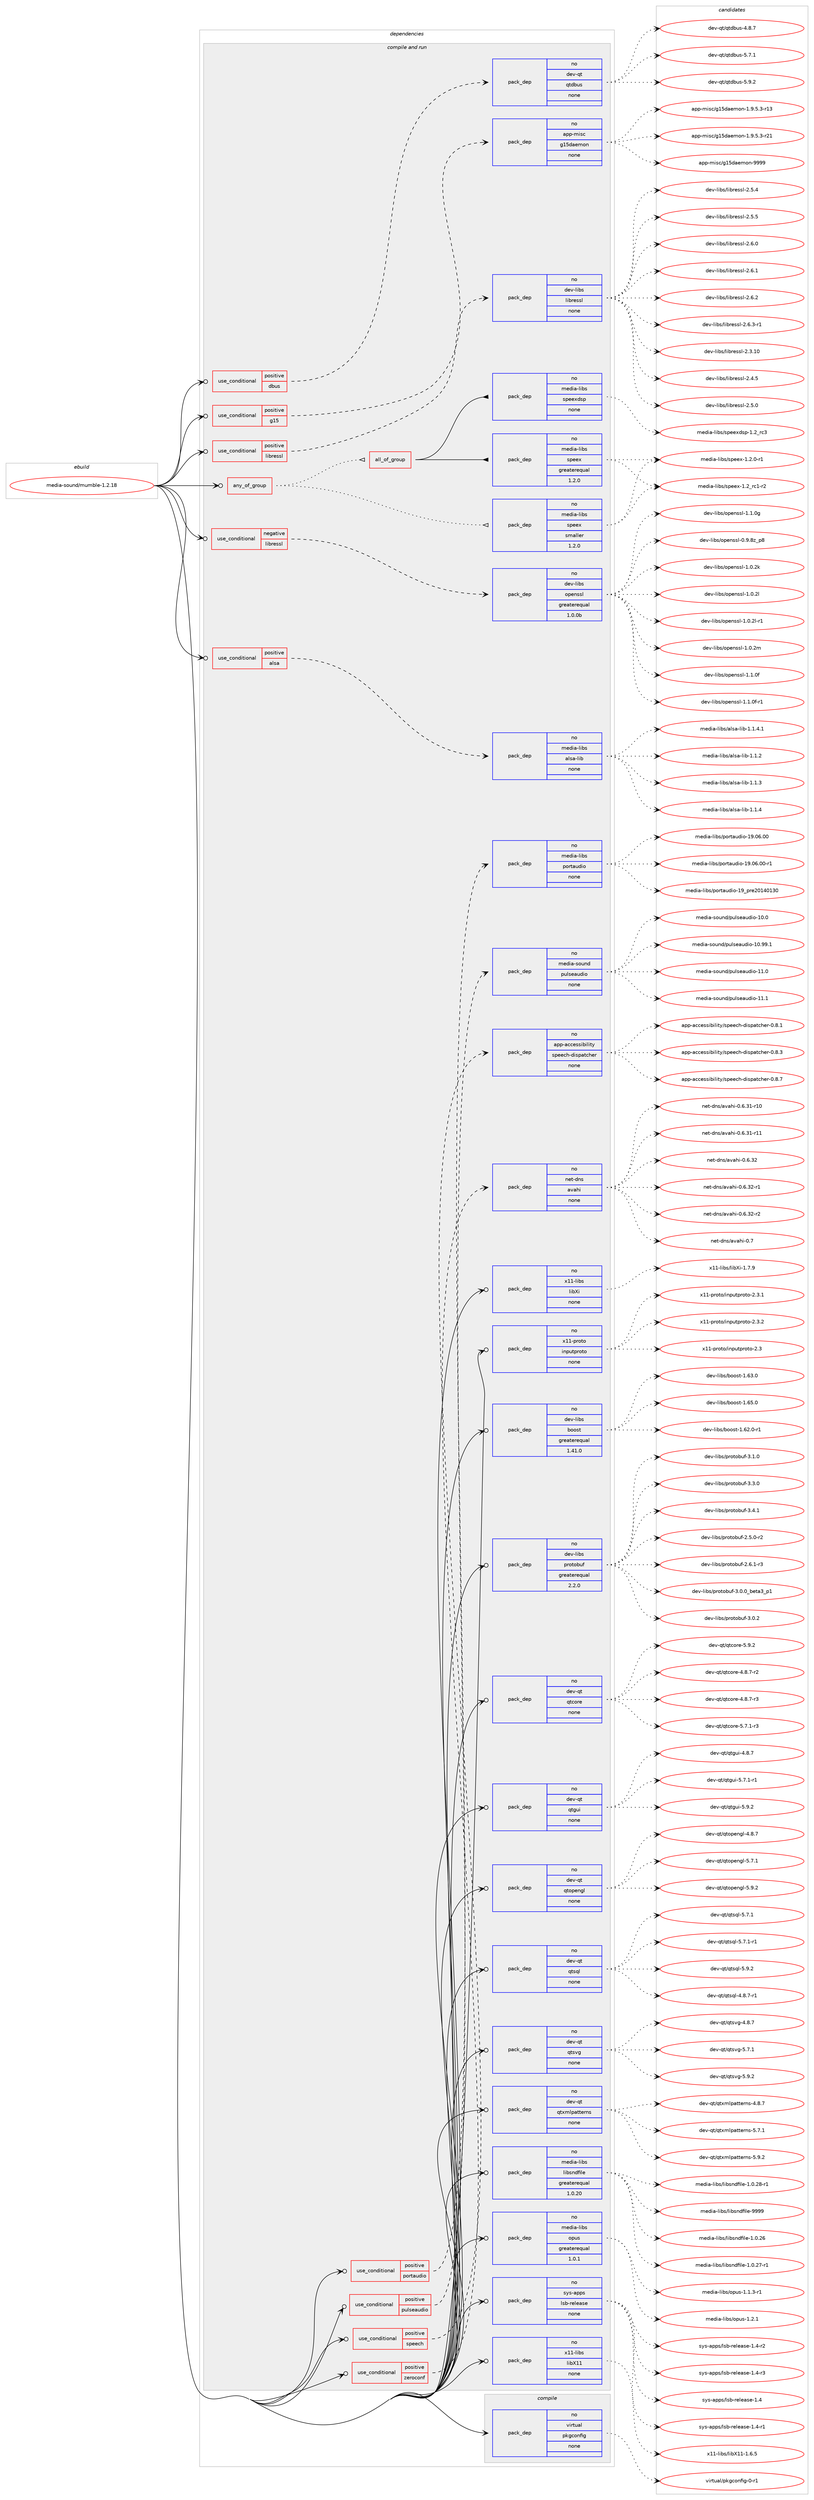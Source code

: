 digraph prolog {

# *************
# Graph options
# *************

newrank=true;
concentrate=true;
compound=true;
graph [rankdir=LR,fontname=Helvetica,fontsize=10,ranksep=1.5];#, ranksep=2.5, nodesep=0.2];
edge  [arrowhead=vee];
node  [fontname=Helvetica,fontsize=10];

# **********
# The ebuild
# **********

subgraph cluster_leftcol {
color=gray;
rank=same;
label=<<i>ebuild</i>>;
id [label="media-sound/mumble-1.2.18", color=red, width=4, href="../media-sound/mumble-1.2.18.svg"];
}

# ****************
# The dependencies
# ****************

subgraph cluster_midcol {
color=gray;
label=<<i>dependencies</i>>;
subgraph cluster_compile {
fillcolor="#eeeeee";
style=filled;
label=<<i>compile</i>>;
subgraph pack283646 {
dependency384133 [label=<<TABLE BORDER="0" CELLBORDER="1" CELLSPACING="0" CELLPADDING="4" WIDTH="220"><TR><TD ROWSPAN="6" CELLPADDING="30">pack_dep</TD></TR><TR><TD WIDTH="110">no</TD></TR><TR><TD>virtual</TD></TR><TR><TD>pkgconfig</TD></TR><TR><TD>none</TD></TR><TR><TD></TD></TR></TABLE>>, shape=none, color=blue];
}
id:e -> dependency384133:w [weight=20,style="solid",arrowhead="vee"];
}
subgraph cluster_compileandrun {
fillcolor="#eeeeee";
style=filled;
label=<<i>compile and run</i>>;
subgraph any6034 {
dependency384134 [label=<<TABLE BORDER="0" CELLBORDER="1" CELLSPACING="0" CELLPADDING="4"><TR><TD CELLPADDING="10">any_of_group</TD></TR></TABLE>>, shape=none, color=red];subgraph all164 {
dependency384135 [label=<<TABLE BORDER="0" CELLBORDER="1" CELLSPACING="0" CELLPADDING="4"><TR><TD CELLPADDING="10">all_of_group</TD></TR></TABLE>>, shape=none, color=red];subgraph pack283647 {
dependency384136 [label=<<TABLE BORDER="0" CELLBORDER="1" CELLSPACING="0" CELLPADDING="4" WIDTH="220"><TR><TD ROWSPAN="6" CELLPADDING="30">pack_dep</TD></TR><TR><TD WIDTH="110">no</TD></TR><TR><TD>media-libs</TD></TR><TR><TD>speex</TD></TR><TR><TD>greaterequal</TD></TR><TR><TD>1.2.0</TD></TR></TABLE>>, shape=none, color=blue];
}
dependency384135:e -> dependency384136:w [weight=20,style="solid",arrowhead="inv"];
subgraph pack283648 {
dependency384137 [label=<<TABLE BORDER="0" CELLBORDER="1" CELLSPACING="0" CELLPADDING="4" WIDTH="220"><TR><TD ROWSPAN="6" CELLPADDING="30">pack_dep</TD></TR><TR><TD WIDTH="110">no</TD></TR><TR><TD>media-libs</TD></TR><TR><TD>speexdsp</TD></TR><TR><TD>none</TD></TR><TR><TD></TD></TR></TABLE>>, shape=none, color=blue];
}
dependency384135:e -> dependency384137:w [weight=20,style="solid",arrowhead="inv"];
}
dependency384134:e -> dependency384135:w [weight=20,style="dotted",arrowhead="oinv"];
subgraph pack283649 {
dependency384138 [label=<<TABLE BORDER="0" CELLBORDER="1" CELLSPACING="0" CELLPADDING="4" WIDTH="220"><TR><TD ROWSPAN="6" CELLPADDING="30">pack_dep</TD></TR><TR><TD WIDTH="110">no</TD></TR><TR><TD>media-libs</TD></TR><TR><TD>speex</TD></TR><TR><TD>smaller</TD></TR><TR><TD>1.2.0</TD></TR></TABLE>>, shape=none, color=blue];
}
dependency384134:e -> dependency384138:w [weight=20,style="dotted",arrowhead="oinv"];
}
id:e -> dependency384134:w [weight=20,style="solid",arrowhead="odotvee"];
subgraph cond94292 {
dependency384139 [label=<<TABLE BORDER="0" CELLBORDER="1" CELLSPACING="0" CELLPADDING="4"><TR><TD ROWSPAN="3" CELLPADDING="10">use_conditional</TD></TR><TR><TD>negative</TD></TR><TR><TD>libressl</TD></TR></TABLE>>, shape=none, color=red];
subgraph pack283650 {
dependency384140 [label=<<TABLE BORDER="0" CELLBORDER="1" CELLSPACING="0" CELLPADDING="4" WIDTH="220"><TR><TD ROWSPAN="6" CELLPADDING="30">pack_dep</TD></TR><TR><TD WIDTH="110">no</TD></TR><TR><TD>dev-libs</TD></TR><TR><TD>openssl</TD></TR><TR><TD>greaterequal</TD></TR><TR><TD>1.0.0b</TD></TR></TABLE>>, shape=none, color=blue];
}
dependency384139:e -> dependency384140:w [weight=20,style="dashed",arrowhead="vee"];
}
id:e -> dependency384139:w [weight=20,style="solid",arrowhead="odotvee"];
subgraph cond94293 {
dependency384141 [label=<<TABLE BORDER="0" CELLBORDER="1" CELLSPACING="0" CELLPADDING="4"><TR><TD ROWSPAN="3" CELLPADDING="10">use_conditional</TD></TR><TR><TD>positive</TD></TR><TR><TD>alsa</TD></TR></TABLE>>, shape=none, color=red];
subgraph pack283651 {
dependency384142 [label=<<TABLE BORDER="0" CELLBORDER="1" CELLSPACING="0" CELLPADDING="4" WIDTH="220"><TR><TD ROWSPAN="6" CELLPADDING="30">pack_dep</TD></TR><TR><TD WIDTH="110">no</TD></TR><TR><TD>media-libs</TD></TR><TR><TD>alsa-lib</TD></TR><TR><TD>none</TD></TR><TR><TD></TD></TR></TABLE>>, shape=none, color=blue];
}
dependency384141:e -> dependency384142:w [weight=20,style="dashed",arrowhead="vee"];
}
id:e -> dependency384141:w [weight=20,style="solid",arrowhead="odotvee"];
subgraph cond94294 {
dependency384143 [label=<<TABLE BORDER="0" CELLBORDER="1" CELLSPACING="0" CELLPADDING="4"><TR><TD ROWSPAN="3" CELLPADDING="10">use_conditional</TD></TR><TR><TD>positive</TD></TR><TR><TD>dbus</TD></TR></TABLE>>, shape=none, color=red];
subgraph pack283652 {
dependency384144 [label=<<TABLE BORDER="0" CELLBORDER="1" CELLSPACING="0" CELLPADDING="4" WIDTH="220"><TR><TD ROWSPAN="6" CELLPADDING="30">pack_dep</TD></TR><TR><TD WIDTH="110">no</TD></TR><TR><TD>dev-qt</TD></TR><TR><TD>qtdbus</TD></TR><TR><TD>none</TD></TR><TR><TD></TD></TR></TABLE>>, shape=none, color=blue];
}
dependency384143:e -> dependency384144:w [weight=20,style="dashed",arrowhead="vee"];
}
id:e -> dependency384143:w [weight=20,style="solid",arrowhead="odotvee"];
subgraph cond94295 {
dependency384145 [label=<<TABLE BORDER="0" CELLBORDER="1" CELLSPACING="0" CELLPADDING="4"><TR><TD ROWSPAN="3" CELLPADDING="10">use_conditional</TD></TR><TR><TD>positive</TD></TR><TR><TD>g15</TD></TR></TABLE>>, shape=none, color=red];
subgraph pack283653 {
dependency384146 [label=<<TABLE BORDER="0" CELLBORDER="1" CELLSPACING="0" CELLPADDING="4" WIDTH="220"><TR><TD ROWSPAN="6" CELLPADDING="30">pack_dep</TD></TR><TR><TD WIDTH="110">no</TD></TR><TR><TD>app-misc</TD></TR><TR><TD>g15daemon</TD></TR><TR><TD>none</TD></TR><TR><TD></TD></TR></TABLE>>, shape=none, color=blue];
}
dependency384145:e -> dependency384146:w [weight=20,style="dashed",arrowhead="vee"];
}
id:e -> dependency384145:w [weight=20,style="solid",arrowhead="odotvee"];
subgraph cond94296 {
dependency384147 [label=<<TABLE BORDER="0" CELLBORDER="1" CELLSPACING="0" CELLPADDING="4"><TR><TD ROWSPAN="3" CELLPADDING="10">use_conditional</TD></TR><TR><TD>positive</TD></TR><TR><TD>libressl</TD></TR></TABLE>>, shape=none, color=red];
subgraph pack283654 {
dependency384148 [label=<<TABLE BORDER="0" CELLBORDER="1" CELLSPACING="0" CELLPADDING="4" WIDTH="220"><TR><TD ROWSPAN="6" CELLPADDING="30">pack_dep</TD></TR><TR><TD WIDTH="110">no</TD></TR><TR><TD>dev-libs</TD></TR><TR><TD>libressl</TD></TR><TR><TD>none</TD></TR><TR><TD></TD></TR></TABLE>>, shape=none, color=blue];
}
dependency384147:e -> dependency384148:w [weight=20,style="dashed",arrowhead="vee"];
}
id:e -> dependency384147:w [weight=20,style="solid",arrowhead="odotvee"];
subgraph cond94297 {
dependency384149 [label=<<TABLE BORDER="0" CELLBORDER="1" CELLSPACING="0" CELLPADDING="4"><TR><TD ROWSPAN="3" CELLPADDING="10">use_conditional</TD></TR><TR><TD>positive</TD></TR><TR><TD>portaudio</TD></TR></TABLE>>, shape=none, color=red];
subgraph pack283655 {
dependency384150 [label=<<TABLE BORDER="0" CELLBORDER="1" CELLSPACING="0" CELLPADDING="4" WIDTH="220"><TR><TD ROWSPAN="6" CELLPADDING="30">pack_dep</TD></TR><TR><TD WIDTH="110">no</TD></TR><TR><TD>media-libs</TD></TR><TR><TD>portaudio</TD></TR><TR><TD>none</TD></TR><TR><TD></TD></TR></TABLE>>, shape=none, color=blue];
}
dependency384149:e -> dependency384150:w [weight=20,style="dashed",arrowhead="vee"];
}
id:e -> dependency384149:w [weight=20,style="solid",arrowhead="odotvee"];
subgraph cond94298 {
dependency384151 [label=<<TABLE BORDER="0" CELLBORDER="1" CELLSPACING="0" CELLPADDING="4"><TR><TD ROWSPAN="3" CELLPADDING="10">use_conditional</TD></TR><TR><TD>positive</TD></TR><TR><TD>pulseaudio</TD></TR></TABLE>>, shape=none, color=red];
subgraph pack283656 {
dependency384152 [label=<<TABLE BORDER="0" CELLBORDER="1" CELLSPACING="0" CELLPADDING="4" WIDTH="220"><TR><TD ROWSPAN="6" CELLPADDING="30">pack_dep</TD></TR><TR><TD WIDTH="110">no</TD></TR><TR><TD>media-sound</TD></TR><TR><TD>pulseaudio</TD></TR><TR><TD>none</TD></TR><TR><TD></TD></TR></TABLE>>, shape=none, color=blue];
}
dependency384151:e -> dependency384152:w [weight=20,style="dashed",arrowhead="vee"];
}
id:e -> dependency384151:w [weight=20,style="solid",arrowhead="odotvee"];
subgraph cond94299 {
dependency384153 [label=<<TABLE BORDER="0" CELLBORDER="1" CELLSPACING="0" CELLPADDING="4"><TR><TD ROWSPAN="3" CELLPADDING="10">use_conditional</TD></TR><TR><TD>positive</TD></TR><TR><TD>speech</TD></TR></TABLE>>, shape=none, color=red];
subgraph pack283657 {
dependency384154 [label=<<TABLE BORDER="0" CELLBORDER="1" CELLSPACING="0" CELLPADDING="4" WIDTH="220"><TR><TD ROWSPAN="6" CELLPADDING="30">pack_dep</TD></TR><TR><TD WIDTH="110">no</TD></TR><TR><TD>app-accessibility</TD></TR><TR><TD>speech-dispatcher</TD></TR><TR><TD>none</TD></TR><TR><TD></TD></TR></TABLE>>, shape=none, color=blue];
}
dependency384153:e -> dependency384154:w [weight=20,style="dashed",arrowhead="vee"];
}
id:e -> dependency384153:w [weight=20,style="solid",arrowhead="odotvee"];
subgraph cond94300 {
dependency384155 [label=<<TABLE BORDER="0" CELLBORDER="1" CELLSPACING="0" CELLPADDING="4"><TR><TD ROWSPAN="3" CELLPADDING="10">use_conditional</TD></TR><TR><TD>positive</TD></TR><TR><TD>zeroconf</TD></TR></TABLE>>, shape=none, color=red];
subgraph pack283658 {
dependency384156 [label=<<TABLE BORDER="0" CELLBORDER="1" CELLSPACING="0" CELLPADDING="4" WIDTH="220"><TR><TD ROWSPAN="6" CELLPADDING="30">pack_dep</TD></TR><TR><TD WIDTH="110">no</TD></TR><TR><TD>net-dns</TD></TR><TR><TD>avahi</TD></TR><TR><TD>none</TD></TR><TR><TD></TD></TR></TABLE>>, shape=none, color=blue];
}
dependency384155:e -> dependency384156:w [weight=20,style="dashed",arrowhead="vee"];
}
id:e -> dependency384155:w [weight=20,style="solid",arrowhead="odotvee"];
subgraph pack283659 {
dependency384157 [label=<<TABLE BORDER="0" CELLBORDER="1" CELLSPACING="0" CELLPADDING="4" WIDTH="220"><TR><TD ROWSPAN="6" CELLPADDING="30">pack_dep</TD></TR><TR><TD WIDTH="110">no</TD></TR><TR><TD>dev-libs</TD></TR><TR><TD>boost</TD></TR><TR><TD>greaterequal</TD></TR><TR><TD>1.41.0</TD></TR></TABLE>>, shape=none, color=blue];
}
id:e -> dependency384157:w [weight=20,style="solid",arrowhead="odotvee"];
subgraph pack283660 {
dependency384158 [label=<<TABLE BORDER="0" CELLBORDER="1" CELLSPACING="0" CELLPADDING="4" WIDTH="220"><TR><TD ROWSPAN="6" CELLPADDING="30">pack_dep</TD></TR><TR><TD WIDTH="110">no</TD></TR><TR><TD>dev-libs</TD></TR><TR><TD>protobuf</TD></TR><TR><TD>greaterequal</TD></TR><TR><TD>2.2.0</TD></TR></TABLE>>, shape=none, color=blue];
}
id:e -> dependency384158:w [weight=20,style="solid",arrowhead="odotvee"];
subgraph pack283661 {
dependency384159 [label=<<TABLE BORDER="0" CELLBORDER="1" CELLSPACING="0" CELLPADDING="4" WIDTH="220"><TR><TD ROWSPAN="6" CELLPADDING="30">pack_dep</TD></TR><TR><TD WIDTH="110">no</TD></TR><TR><TD>dev-qt</TD></TR><TR><TD>qtcore</TD></TR><TR><TD>none</TD></TR><TR><TD></TD></TR></TABLE>>, shape=none, color=blue];
}
id:e -> dependency384159:w [weight=20,style="solid",arrowhead="odotvee"];
subgraph pack283662 {
dependency384160 [label=<<TABLE BORDER="0" CELLBORDER="1" CELLSPACING="0" CELLPADDING="4" WIDTH="220"><TR><TD ROWSPAN="6" CELLPADDING="30">pack_dep</TD></TR><TR><TD WIDTH="110">no</TD></TR><TR><TD>dev-qt</TD></TR><TR><TD>qtgui</TD></TR><TR><TD>none</TD></TR><TR><TD></TD></TR></TABLE>>, shape=none, color=blue];
}
id:e -> dependency384160:w [weight=20,style="solid",arrowhead="odotvee"];
subgraph pack283663 {
dependency384161 [label=<<TABLE BORDER="0" CELLBORDER="1" CELLSPACING="0" CELLPADDING="4" WIDTH="220"><TR><TD ROWSPAN="6" CELLPADDING="30">pack_dep</TD></TR><TR><TD WIDTH="110">no</TD></TR><TR><TD>dev-qt</TD></TR><TR><TD>qtopengl</TD></TR><TR><TD>none</TD></TR><TR><TD></TD></TR></TABLE>>, shape=none, color=blue];
}
id:e -> dependency384161:w [weight=20,style="solid",arrowhead="odotvee"];
subgraph pack283664 {
dependency384162 [label=<<TABLE BORDER="0" CELLBORDER="1" CELLSPACING="0" CELLPADDING="4" WIDTH="220"><TR><TD ROWSPAN="6" CELLPADDING="30">pack_dep</TD></TR><TR><TD WIDTH="110">no</TD></TR><TR><TD>dev-qt</TD></TR><TR><TD>qtsql</TD></TR><TR><TD>none</TD></TR><TR><TD></TD></TR></TABLE>>, shape=none, color=blue];
}
id:e -> dependency384162:w [weight=20,style="solid",arrowhead="odotvee"];
subgraph pack283665 {
dependency384163 [label=<<TABLE BORDER="0" CELLBORDER="1" CELLSPACING="0" CELLPADDING="4" WIDTH="220"><TR><TD ROWSPAN="6" CELLPADDING="30">pack_dep</TD></TR><TR><TD WIDTH="110">no</TD></TR><TR><TD>dev-qt</TD></TR><TR><TD>qtsvg</TD></TR><TR><TD>none</TD></TR><TR><TD></TD></TR></TABLE>>, shape=none, color=blue];
}
id:e -> dependency384163:w [weight=20,style="solid",arrowhead="odotvee"];
subgraph pack283666 {
dependency384164 [label=<<TABLE BORDER="0" CELLBORDER="1" CELLSPACING="0" CELLPADDING="4" WIDTH="220"><TR><TD ROWSPAN="6" CELLPADDING="30">pack_dep</TD></TR><TR><TD WIDTH="110">no</TD></TR><TR><TD>dev-qt</TD></TR><TR><TD>qtxmlpatterns</TD></TR><TR><TD>none</TD></TR><TR><TD></TD></TR></TABLE>>, shape=none, color=blue];
}
id:e -> dependency384164:w [weight=20,style="solid",arrowhead="odotvee"];
subgraph pack283667 {
dependency384165 [label=<<TABLE BORDER="0" CELLBORDER="1" CELLSPACING="0" CELLPADDING="4" WIDTH="220"><TR><TD ROWSPAN="6" CELLPADDING="30">pack_dep</TD></TR><TR><TD WIDTH="110">no</TD></TR><TR><TD>media-libs</TD></TR><TR><TD>libsndfile</TD></TR><TR><TD>greaterequal</TD></TR><TR><TD>1.0.20</TD></TR></TABLE>>, shape=none, color=blue];
}
id:e -> dependency384165:w [weight=20,style="solid",arrowhead="odotvee"];
subgraph pack283668 {
dependency384166 [label=<<TABLE BORDER="0" CELLBORDER="1" CELLSPACING="0" CELLPADDING="4" WIDTH="220"><TR><TD ROWSPAN="6" CELLPADDING="30">pack_dep</TD></TR><TR><TD WIDTH="110">no</TD></TR><TR><TD>media-libs</TD></TR><TR><TD>opus</TD></TR><TR><TD>greaterequal</TD></TR><TR><TD>1.0.1</TD></TR></TABLE>>, shape=none, color=blue];
}
id:e -> dependency384166:w [weight=20,style="solid",arrowhead="odotvee"];
subgraph pack283669 {
dependency384167 [label=<<TABLE BORDER="0" CELLBORDER="1" CELLSPACING="0" CELLPADDING="4" WIDTH="220"><TR><TD ROWSPAN="6" CELLPADDING="30">pack_dep</TD></TR><TR><TD WIDTH="110">no</TD></TR><TR><TD>sys-apps</TD></TR><TR><TD>lsb-release</TD></TR><TR><TD>none</TD></TR><TR><TD></TD></TR></TABLE>>, shape=none, color=blue];
}
id:e -> dependency384167:w [weight=20,style="solid",arrowhead="odotvee"];
subgraph pack283670 {
dependency384168 [label=<<TABLE BORDER="0" CELLBORDER="1" CELLSPACING="0" CELLPADDING="4" WIDTH="220"><TR><TD ROWSPAN="6" CELLPADDING="30">pack_dep</TD></TR><TR><TD WIDTH="110">no</TD></TR><TR><TD>x11-libs</TD></TR><TR><TD>libX11</TD></TR><TR><TD>none</TD></TR><TR><TD></TD></TR></TABLE>>, shape=none, color=blue];
}
id:e -> dependency384168:w [weight=20,style="solid",arrowhead="odotvee"];
subgraph pack283671 {
dependency384169 [label=<<TABLE BORDER="0" CELLBORDER="1" CELLSPACING="0" CELLPADDING="4" WIDTH="220"><TR><TD ROWSPAN="6" CELLPADDING="30">pack_dep</TD></TR><TR><TD WIDTH="110">no</TD></TR><TR><TD>x11-libs</TD></TR><TR><TD>libXi</TD></TR><TR><TD>none</TD></TR><TR><TD></TD></TR></TABLE>>, shape=none, color=blue];
}
id:e -> dependency384169:w [weight=20,style="solid",arrowhead="odotvee"];
subgraph pack283672 {
dependency384170 [label=<<TABLE BORDER="0" CELLBORDER="1" CELLSPACING="0" CELLPADDING="4" WIDTH="220"><TR><TD ROWSPAN="6" CELLPADDING="30">pack_dep</TD></TR><TR><TD WIDTH="110">no</TD></TR><TR><TD>x11-proto</TD></TR><TR><TD>inputproto</TD></TR><TR><TD>none</TD></TR><TR><TD></TD></TR></TABLE>>, shape=none, color=blue];
}
id:e -> dependency384170:w [weight=20,style="solid",arrowhead="odotvee"];
}
subgraph cluster_run {
fillcolor="#eeeeee";
style=filled;
label=<<i>run</i>>;
}
}

# **************
# The candidates
# **************

subgraph cluster_choices {
rank=same;
color=gray;
label=<<i>candidates</i>>;

subgraph choice283646 {
color=black;
nodesep=1;
choice11810511411611797108471121071039911111010210510345484511449 [label="virtual/pkgconfig-0-r1", color=red, width=4,href="../virtual/pkgconfig-0-r1.svg"];
dependency384133:e -> choice11810511411611797108471121071039911111010210510345484511449:w [style=dotted,weight="100"];
}
subgraph choice283647 {
color=black;
nodesep=1;
choice109101100105974510810598115471151121011011204549465046484511449 [label="media-libs/speex-1.2.0-r1", color=red, width=4,href="../media-libs/speex-1.2.0-r1.svg"];
choice10910110010597451081059811547115112101101120454946509511499494511450 [label="media-libs/speex-1.2_rc1-r2", color=red, width=4,href="../media-libs/speex-1.2_rc1-r2.svg"];
dependency384136:e -> choice109101100105974510810598115471151121011011204549465046484511449:w [style=dotted,weight="100"];
dependency384136:e -> choice10910110010597451081059811547115112101101120454946509511499494511450:w [style=dotted,weight="100"];
}
subgraph choice283648 {
color=black;
nodesep=1;
choice1091011001059745108105981154711511210110112010011511245494650951149951 [label="media-libs/speexdsp-1.2_rc3", color=red, width=4,href="../media-libs/speexdsp-1.2_rc3.svg"];
dependency384137:e -> choice1091011001059745108105981154711511210110112010011511245494650951149951:w [style=dotted,weight="100"];
}
subgraph choice283649 {
color=black;
nodesep=1;
choice109101100105974510810598115471151121011011204549465046484511449 [label="media-libs/speex-1.2.0-r1", color=red, width=4,href="../media-libs/speex-1.2.0-r1.svg"];
choice10910110010597451081059811547115112101101120454946509511499494511450 [label="media-libs/speex-1.2_rc1-r2", color=red, width=4,href="../media-libs/speex-1.2_rc1-r2.svg"];
dependency384138:e -> choice109101100105974510810598115471151121011011204549465046484511449:w [style=dotted,weight="100"];
dependency384138:e -> choice10910110010597451081059811547115112101101120454946509511499494511450:w [style=dotted,weight="100"];
}
subgraph choice283650 {
color=black;
nodesep=1;
choice1001011184510810598115471111121011101151151084548465746561229511256 [label="dev-libs/openssl-0.9.8z_p8", color=red, width=4,href="../dev-libs/openssl-0.9.8z_p8.svg"];
choice100101118451081059811547111112101110115115108454946484650107 [label="dev-libs/openssl-1.0.2k", color=red, width=4,href="../dev-libs/openssl-1.0.2k.svg"];
choice100101118451081059811547111112101110115115108454946484650108 [label="dev-libs/openssl-1.0.2l", color=red, width=4,href="../dev-libs/openssl-1.0.2l.svg"];
choice1001011184510810598115471111121011101151151084549464846501084511449 [label="dev-libs/openssl-1.0.2l-r1", color=red, width=4,href="../dev-libs/openssl-1.0.2l-r1.svg"];
choice100101118451081059811547111112101110115115108454946484650109 [label="dev-libs/openssl-1.0.2m", color=red, width=4,href="../dev-libs/openssl-1.0.2m.svg"];
choice100101118451081059811547111112101110115115108454946494648102 [label="dev-libs/openssl-1.1.0f", color=red, width=4,href="../dev-libs/openssl-1.1.0f.svg"];
choice1001011184510810598115471111121011101151151084549464946481024511449 [label="dev-libs/openssl-1.1.0f-r1", color=red, width=4,href="../dev-libs/openssl-1.1.0f-r1.svg"];
choice100101118451081059811547111112101110115115108454946494648103 [label="dev-libs/openssl-1.1.0g", color=red, width=4,href="../dev-libs/openssl-1.1.0g.svg"];
dependency384140:e -> choice1001011184510810598115471111121011101151151084548465746561229511256:w [style=dotted,weight="100"];
dependency384140:e -> choice100101118451081059811547111112101110115115108454946484650107:w [style=dotted,weight="100"];
dependency384140:e -> choice100101118451081059811547111112101110115115108454946484650108:w [style=dotted,weight="100"];
dependency384140:e -> choice1001011184510810598115471111121011101151151084549464846501084511449:w [style=dotted,weight="100"];
dependency384140:e -> choice100101118451081059811547111112101110115115108454946484650109:w [style=dotted,weight="100"];
dependency384140:e -> choice100101118451081059811547111112101110115115108454946494648102:w [style=dotted,weight="100"];
dependency384140:e -> choice1001011184510810598115471111121011101151151084549464946481024511449:w [style=dotted,weight="100"];
dependency384140:e -> choice100101118451081059811547111112101110115115108454946494648103:w [style=dotted,weight="100"];
}
subgraph choice283651 {
color=black;
nodesep=1;
choice1091011001059745108105981154797108115974510810598454946494650 [label="media-libs/alsa-lib-1.1.2", color=red, width=4,href="../media-libs/alsa-lib-1.1.2.svg"];
choice1091011001059745108105981154797108115974510810598454946494651 [label="media-libs/alsa-lib-1.1.3", color=red, width=4,href="../media-libs/alsa-lib-1.1.3.svg"];
choice1091011001059745108105981154797108115974510810598454946494652 [label="media-libs/alsa-lib-1.1.4", color=red, width=4,href="../media-libs/alsa-lib-1.1.4.svg"];
choice10910110010597451081059811547971081159745108105984549464946524649 [label="media-libs/alsa-lib-1.1.4.1", color=red, width=4,href="../media-libs/alsa-lib-1.1.4.1.svg"];
dependency384142:e -> choice1091011001059745108105981154797108115974510810598454946494650:w [style=dotted,weight="100"];
dependency384142:e -> choice1091011001059745108105981154797108115974510810598454946494651:w [style=dotted,weight="100"];
dependency384142:e -> choice1091011001059745108105981154797108115974510810598454946494652:w [style=dotted,weight="100"];
dependency384142:e -> choice10910110010597451081059811547971081159745108105984549464946524649:w [style=dotted,weight="100"];
}
subgraph choice283652 {
color=black;
nodesep=1;
choice100101118451131164711311610098117115455246564655 [label="dev-qt/qtdbus-4.8.7", color=red, width=4,href="../dev-qt/qtdbus-4.8.7.svg"];
choice100101118451131164711311610098117115455346554649 [label="dev-qt/qtdbus-5.7.1", color=red, width=4,href="../dev-qt/qtdbus-5.7.1.svg"];
choice100101118451131164711311610098117115455346574650 [label="dev-qt/qtdbus-5.9.2", color=red, width=4,href="../dev-qt/qtdbus-5.9.2.svg"];
dependency384144:e -> choice100101118451131164711311610098117115455246564655:w [style=dotted,weight="100"];
dependency384144:e -> choice100101118451131164711311610098117115455346554649:w [style=dotted,weight="100"];
dependency384144:e -> choice100101118451131164711311610098117115455346574650:w [style=dotted,weight="100"];
}
subgraph choice283653 {
color=black;
nodesep=1;
choice971121124510910511599471034953100971011091111104549465746534651451144951 [label="app-misc/g15daemon-1.9.5.3-r13", color=red, width=4,href="../app-misc/g15daemon-1.9.5.3-r13.svg"];
choice971121124510910511599471034953100971011091111104549465746534651451145049 [label="app-misc/g15daemon-1.9.5.3-r21", color=red, width=4,href="../app-misc/g15daemon-1.9.5.3-r21.svg"];
choice971121124510910511599471034953100971011091111104557575757 [label="app-misc/g15daemon-9999", color=red, width=4,href="../app-misc/g15daemon-9999.svg"];
dependency384146:e -> choice971121124510910511599471034953100971011091111104549465746534651451144951:w [style=dotted,weight="100"];
dependency384146:e -> choice971121124510910511599471034953100971011091111104549465746534651451145049:w [style=dotted,weight="100"];
dependency384146:e -> choice971121124510910511599471034953100971011091111104557575757:w [style=dotted,weight="100"];
}
subgraph choice283654 {
color=black;
nodesep=1;
choice1001011184510810598115471081059811410111511510845504651464948 [label="dev-libs/libressl-2.3.10", color=red, width=4,href="../dev-libs/libressl-2.3.10.svg"];
choice10010111845108105981154710810598114101115115108455046524653 [label="dev-libs/libressl-2.4.5", color=red, width=4,href="../dev-libs/libressl-2.4.5.svg"];
choice10010111845108105981154710810598114101115115108455046534648 [label="dev-libs/libressl-2.5.0", color=red, width=4,href="../dev-libs/libressl-2.5.0.svg"];
choice10010111845108105981154710810598114101115115108455046534652 [label="dev-libs/libressl-2.5.4", color=red, width=4,href="../dev-libs/libressl-2.5.4.svg"];
choice10010111845108105981154710810598114101115115108455046534653 [label="dev-libs/libressl-2.5.5", color=red, width=4,href="../dev-libs/libressl-2.5.5.svg"];
choice10010111845108105981154710810598114101115115108455046544648 [label="dev-libs/libressl-2.6.0", color=red, width=4,href="../dev-libs/libressl-2.6.0.svg"];
choice10010111845108105981154710810598114101115115108455046544649 [label="dev-libs/libressl-2.6.1", color=red, width=4,href="../dev-libs/libressl-2.6.1.svg"];
choice10010111845108105981154710810598114101115115108455046544650 [label="dev-libs/libressl-2.6.2", color=red, width=4,href="../dev-libs/libressl-2.6.2.svg"];
choice100101118451081059811547108105981141011151151084550465446514511449 [label="dev-libs/libressl-2.6.3-r1", color=red, width=4,href="../dev-libs/libressl-2.6.3-r1.svg"];
dependency384148:e -> choice1001011184510810598115471081059811410111511510845504651464948:w [style=dotted,weight="100"];
dependency384148:e -> choice10010111845108105981154710810598114101115115108455046524653:w [style=dotted,weight="100"];
dependency384148:e -> choice10010111845108105981154710810598114101115115108455046534648:w [style=dotted,weight="100"];
dependency384148:e -> choice10010111845108105981154710810598114101115115108455046534652:w [style=dotted,weight="100"];
dependency384148:e -> choice10010111845108105981154710810598114101115115108455046534653:w [style=dotted,weight="100"];
dependency384148:e -> choice10010111845108105981154710810598114101115115108455046544648:w [style=dotted,weight="100"];
dependency384148:e -> choice10010111845108105981154710810598114101115115108455046544649:w [style=dotted,weight="100"];
dependency384148:e -> choice10010111845108105981154710810598114101115115108455046544650:w [style=dotted,weight="100"];
dependency384148:e -> choice100101118451081059811547108105981141011151151084550465446514511449:w [style=dotted,weight="100"];
}
subgraph choice283655 {
color=black;
nodesep=1;
choice1091011001059745108105981154711211111411697117100105111454957464854464848 [label="media-libs/portaudio-19.06.00", color=red, width=4,href="../media-libs/portaudio-19.06.00.svg"];
choice10910110010597451081059811547112111114116971171001051114549574648544648484511449 [label="media-libs/portaudio-19.06.00-r1", color=red, width=4,href="../media-libs/portaudio-19.06.00-r1.svg"];
choice1091011001059745108105981154711211111411697117100105111454957951121141015048495248495148 [label="media-libs/portaudio-19_pre20140130", color=red, width=4,href="../media-libs/portaudio-19_pre20140130.svg"];
dependency384150:e -> choice1091011001059745108105981154711211111411697117100105111454957464854464848:w [style=dotted,weight="100"];
dependency384150:e -> choice10910110010597451081059811547112111114116971171001051114549574648544648484511449:w [style=dotted,weight="100"];
dependency384150:e -> choice1091011001059745108105981154711211111411697117100105111454957951121141015048495248495148:w [style=dotted,weight="100"];
}
subgraph choice283656 {
color=black;
nodesep=1;
choice109101100105974511511111711010047112117108115101971171001051114549484648 [label="media-sound/pulseaudio-10.0", color=red, width=4,href="../media-sound/pulseaudio-10.0.svg"];
choice109101100105974511511111711010047112117108115101971171001051114549484657574649 [label="media-sound/pulseaudio-10.99.1", color=red, width=4,href="../media-sound/pulseaudio-10.99.1.svg"];
choice109101100105974511511111711010047112117108115101971171001051114549494648 [label="media-sound/pulseaudio-11.0", color=red, width=4,href="../media-sound/pulseaudio-11.0.svg"];
choice109101100105974511511111711010047112117108115101971171001051114549494649 [label="media-sound/pulseaudio-11.1", color=red, width=4,href="../media-sound/pulseaudio-11.1.svg"];
dependency384152:e -> choice109101100105974511511111711010047112117108115101971171001051114549484648:w [style=dotted,weight="100"];
dependency384152:e -> choice109101100105974511511111711010047112117108115101971171001051114549484657574649:w [style=dotted,weight="100"];
dependency384152:e -> choice109101100105974511511111711010047112117108115101971171001051114549494648:w [style=dotted,weight="100"];
dependency384152:e -> choice109101100105974511511111711010047112117108115101971171001051114549494649:w [style=dotted,weight="100"];
}
subgraph choice283657 {
color=black;
nodesep=1;
choice9711211245979999101115115105981051081051161214711511210110199104451001051151129711699104101114454846564649 [label="app-accessibility/speech-dispatcher-0.8.1", color=red, width=4,href="../app-accessibility/speech-dispatcher-0.8.1.svg"];
choice9711211245979999101115115105981051081051161214711511210110199104451001051151129711699104101114454846564651 [label="app-accessibility/speech-dispatcher-0.8.3", color=red, width=4,href="../app-accessibility/speech-dispatcher-0.8.3.svg"];
choice9711211245979999101115115105981051081051161214711511210110199104451001051151129711699104101114454846564655 [label="app-accessibility/speech-dispatcher-0.8.7", color=red, width=4,href="../app-accessibility/speech-dispatcher-0.8.7.svg"];
dependency384154:e -> choice9711211245979999101115115105981051081051161214711511210110199104451001051151129711699104101114454846564649:w [style=dotted,weight="100"];
dependency384154:e -> choice9711211245979999101115115105981051081051161214711511210110199104451001051151129711699104101114454846564651:w [style=dotted,weight="100"];
dependency384154:e -> choice9711211245979999101115115105981051081051161214711511210110199104451001051151129711699104101114454846564655:w [style=dotted,weight="100"];
}
subgraph choice283658 {
color=black;
nodesep=1;
choice1101011164510011011547971189710410545484654465149451144948 [label="net-dns/avahi-0.6.31-r10", color=red, width=4,href="../net-dns/avahi-0.6.31-r10.svg"];
choice1101011164510011011547971189710410545484654465149451144949 [label="net-dns/avahi-0.6.31-r11", color=red, width=4,href="../net-dns/avahi-0.6.31-r11.svg"];
choice1101011164510011011547971189710410545484654465150 [label="net-dns/avahi-0.6.32", color=red, width=4,href="../net-dns/avahi-0.6.32.svg"];
choice11010111645100110115479711897104105454846544651504511449 [label="net-dns/avahi-0.6.32-r1", color=red, width=4,href="../net-dns/avahi-0.6.32-r1.svg"];
choice11010111645100110115479711897104105454846544651504511450 [label="net-dns/avahi-0.6.32-r2", color=red, width=4,href="../net-dns/avahi-0.6.32-r2.svg"];
choice1101011164510011011547971189710410545484655 [label="net-dns/avahi-0.7", color=red, width=4,href="../net-dns/avahi-0.7.svg"];
dependency384156:e -> choice1101011164510011011547971189710410545484654465149451144948:w [style=dotted,weight="100"];
dependency384156:e -> choice1101011164510011011547971189710410545484654465149451144949:w [style=dotted,weight="100"];
dependency384156:e -> choice1101011164510011011547971189710410545484654465150:w [style=dotted,weight="100"];
dependency384156:e -> choice11010111645100110115479711897104105454846544651504511449:w [style=dotted,weight="100"];
dependency384156:e -> choice11010111645100110115479711897104105454846544651504511450:w [style=dotted,weight="100"];
dependency384156:e -> choice1101011164510011011547971189710410545484655:w [style=dotted,weight="100"];
}
subgraph choice283659 {
color=black;
nodesep=1;
choice10010111845108105981154798111111115116454946545046484511449 [label="dev-libs/boost-1.62.0-r1", color=red, width=4,href="../dev-libs/boost-1.62.0-r1.svg"];
choice1001011184510810598115479811111111511645494654514648 [label="dev-libs/boost-1.63.0", color=red, width=4,href="../dev-libs/boost-1.63.0.svg"];
choice1001011184510810598115479811111111511645494654534648 [label="dev-libs/boost-1.65.0", color=red, width=4,href="../dev-libs/boost-1.65.0.svg"];
dependency384157:e -> choice10010111845108105981154798111111115116454946545046484511449:w [style=dotted,weight="100"];
dependency384157:e -> choice1001011184510810598115479811111111511645494654514648:w [style=dotted,weight="100"];
dependency384157:e -> choice1001011184510810598115479811111111511645494654534648:w [style=dotted,weight="100"];
}
subgraph choice283660 {
color=black;
nodesep=1;
choice100101118451081059811547112114111116111981171024550465346484511450 [label="dev-libs/protobuf-2.5.0-r2", color=red, width=4,href="../dev-libs/protobuf-2.5.0-r2.svg"];
choice100101118451081059811547112114111116111981171024550465446494511451 [label="dev-libs/protobuf-2.6.1-r3", color=red, width=4,href="../dev-libs/protobuf-2.6.1-r3.svg"];
choice10010111845108105981154711211411111611198117102455146484648959810111697519511249 [label="dev-libs/protobuf-3.0.0_beta3_p1", color=red, width=4,href="../dev-libs/protobuf-3.0.0_beta3_p1.svg"];
choice10010111845108105981154711211411111611198117102455146484650 [label="dev-libs/protobuf-3.0.2", color=red, width=4,href="../dev-libs/protobuf-3.0.2.svg"];
choice10010111845108105981154711211411111611198117102455146494648 [label="dev-libs/protobuf-3.1.0", color=red, width=4,href="../dev-libs/protobuf-3.1.0.svg"];
choice10010111845108105981154711211411111611198117102455146514648 [label="dev-libs/protobuf-3.3.0", color=red, width=4,href="../dev-libs/protobuf-3.3.0.svg"];
choice10010111845108105981154711211411111611198117102455146524649 [label="dev-libs/protobuf-3.4.1", color=red, width=4,href="../dev-libs/protobuf-3.4.1.svg"];
dependency384158:e -> choice100101118451081059811547112114111116111981171024550465346484511450:w [style=dotted,weight="100"];
dependency384158:e -> choice100101118451081059811547112114111116111981171024550465446494511451:w [style=dotted,weight="100"];
dependency384158:e -> choice10010111845108105981154711211411111611198117102455146484648959810111697519511249:w [style=dotted,weight="100"];
dependency384158:e -> choice10010111845108105981154711211411111611198117102455146484650:w [style=dotted,weight="100"];
dependency384158:e -> choice10010111845108105981154711211411111611198117102455146494648:w [style=dotted,weight="100"];
dependency384158:e -> choice10010111845108105981154711211411111611198117102455146514648:w [style=dotted,weight="100"];
dependency384158:e -> choice10010111845108105981154711211411111611198117102455146524649:w [style=dotted,weight="100"];
}
subgraph choice283661 {
color=black;
nodesep=1;
choice1001011184511311647113116991111141014552465646554511450 [label="dev-qt/qtcore-4.8.7-r2", color=red, width=4,href="../dev-qt/qtcore-4.8.7-r2.svg"];
choice1001011184511311647113116991111141014552465646554511451 [label="dev-qt/qtcore-4.8.7-r3", color=red, width=4,href="../dev-qt/qtcore-4.8.7-r3.svg"];
choice1001011184511311647113116991111141014553465546494511451 [label="dev-qt/qtcore-5.7.1-r3", color=red, width=4,href="../dev-qt/qtcore-5.7.1-r3.svg"];
choice100101118451131164711311699111114101455346574650 [label="dev-qt/qtcore-5.9.2", color=red, width=4,href="../dev-qt/qtcore-5.9.2.svg"];
dependency384159:e -> choice1001011184511311647113116991111141014552465646554511450:w [style=dotted,weight="100"];
dependency384159:e -> choice1001011184511311647113116991111141014552465646554511451:w [style=dotted,weight="100"];
dependency384159:e -> choice1001011184511311647113116991111141014553465546494511451:w [style=dotted,weight="100"];
dependency384159:e -> choice100101118451131164711311699111114101455346574650:w [style=dotted,weight="100"];
}
subgraph choice283662 {
color=black;
nodesep=1;
choice1001011184511311647113116103117105455246564655 [label="dev-qt/qtgui-4.8.7", color=red, width=4,href="../dev-qt/qtgui-4.8.7.svg"];
choice10010111845113116471131161031171054553465546494511449 [label="dev-qt/qtgui-5.7.1-r1", color=red, width=4,href="../dev-qt/qtgui-5.7.1-r1.svg"];
choice1001011184511311647113116103117105455346574650 [label="dev-qt/qtgui-5.9.2", color=red, width=4,href="../dev-qt/qtgui-5.9.2.svg"];
dependency384160:e -> choice1001011184511311647113116103117105455246564655:w [style=dotted,weight="100"];
dependency384160:e -> choice10010111845113116471131161031171054553465546494511449:w [style=dotted,weight="100"];
dependency384160:e -> choice1001011184511311647113116103117105455346574650:w [style=dotted,weight="100"];
}
subgraph choice283663 {
color=black;
nodesep=1;
choice1001011184511311647113116111112101110103108455246564655 [label="dev-qt/qtopengl-4.8.7", color=red, width=4,href="../dev-qt/qtopengl-4.8.7.svg"];
choice1001011184511311647113116111112101110103108455346554649 [label="dev-qt/qtopengl-5.7.1", color=red, width=4,href="../dev-qt/qtopengl-5.7.1.svg"];
choice1001011184511311647113116111112101110103108455346574650 [label="dev-qt/qtopengl-5.9.2", color=red, width=4,href="../dev-qt/qtopengl-5.9.2.svg"];
dependency384161:e -> choice1001011184511311647113116111112101110103108455246564655:w [style=dotted,weight="100"];
dependency384161:e -> choice1001011184511311647113116111112101110103108455346554649:w [style=dotted,weight="100"];
dependency384161:e -> choice1001011184511311647113116111112101110103108455346574650:w [style=dotted,weight="100"];
}
subgraph choice283664 {
color=black;
nodesep=1;
choice10010111845113116471131161151131084552465646554511449 [label="dev-qt/qtsql-4.8.7-r1", color=red, width=4,href="../dev-qt/qtsql-4.8.7-r1.svg"];
choice1001011184511311647113116115113108455346554649 [label="dev-qt/qtsql-5.7.1", color=red, width=4,href="../dev-qt/qtsql-5.7.1.svg"];
choice10010111845113116471131161151131084553465546494511449 [label="dev-qt/qtsql-5.7.1-r1", color=red, width=4,href="../dev-qt/qtsql-5.7.1-r1.svg"];
choice1001011184511311647113116115113108455346574650 [label="dev-qt/qtsql-5.9.2", color=red, width=4,href="../dev-qt/qtsql-5.9.2.svg"];
dependency384162:e -> choice10010111845113116471131161151131084552465646554511449:w [style=dotted,weight="100"];
dependency384162:e -> choice1001011184511311647113116115113108455346554649:w [style=dotted,weight="100"];
dependency384162:e -> choice10010111845113116471131161151131084553465546494511449:w [style=dotted,weight="100"];
dependency384162:e -> choice1001011184511311647113116115113108455346574650:w [style=dotted,weight="100"];
}
subgraph choice283665 {
color=black;
nodesep=1;
choice1001011184511311647113116115118103455246564655 [label="dev-qt/qtsvg-4.8.7", color=red, width=4,href="../dev-qt/qtsvg-4.8.7.svg"];
choice1001011184511311647113116115118103455346554649 [label="dev-qt/qtsvg-5.7.1", color=red, width=4,href="../dev-qt/qtsvg-5.7.1.svg"];
choice1001011184511311647113116115118103455346574650 [label="dev-qt/qtsvg-5.9.2", color=red, width=4,href="../dev-qt/qtsvg-5.9.2.svg"];
dependency384163:e -> choice1001011184511311647113116115118103455246564655:w [style=dotted,weight="100"];
dependency384163:e -> choice1001011184511311647113116115118103455346554649:w [style=dotted,weight="100"];
dependency384163:e -> choice1001011184511311647113116115118103455346574650:w [style=dotted,weight="100"];
}
subgraph choice283666 {
color=black;
nodesep=1;
choice100101118451131164711311612010910811297116116101114110115455246564655 [label="dev-qt/qtxmlpatterns-4.8.7", color=red, width=4,href="../dev-qt/qtxmlpatterns-4.8.7.svg"];
choice100101118451131164711311612010910811297116116101114110115455346554649 [label="dev-qt/qtxmlpatterns-5.7.1", color=red, width=4,href="../dev-qt/qtxmlpatterns-5.7.1.svg"];
choice100101118451131164711311612010910811297116116101114110115455346574650 [label="dev-qt/qtxmlpatterns-5.9.2", color=red, width=4,href="../dev-qt/qtxmlpatterns-5.9.2.svg"];
dependency384164:e -> choice100101118451131164711311612010910811297116116101114110115455246564655:w [style=dotted,weight="100"];
dependency384164:e -> choice100101118451131164711311612010910811297116116101114110115455346554649:w [style=dotted,weight="100"];
dependency384164:e -> choice100101118451131164711311612010910811297116116101114110115455346574650:w [style=dotted,weight="100"];
}
subgraph choice283667 {
color=black;
nodesep=1;
choice109101100105974510810598115471081059811511010010210510810145494648465054 [label="media-libs/libsndfile-1.0.26", color=red, width=4,href="../media-libs/libsndfile-1.0.26.svg"];
choice1091011001059745108105981154710810598115110100102105108101454946484650554511449 [label="media-libs/libsndfile-1.0.27-r1", color=red, width=4,href="../media-libs/libsndfile-1.0.27-r1.svg"];
choice1091011001059745108105981154710810598115110100102105108101454946484650564511449 [label="media-libs/libsndfile-1.0.28-r1", color=red, width=4,href="../media-libs/libsndfile-1.0.28-r1.svg"];
choice10910110010597451081059811547108105981151101001021051081014557575757 [label="media-libs/libsndfile-9999", color=red, width=4,href="../media-libs/libsndfile-9999.svg"];
dependency384165:e -> choice109101100105974510810598115471081059811511010010210510810145494648465054:w [style=dotted,weight="100"];
dependency384165:e -> choice1091011001059745108105981154710810598115110100102105108101454946484650554511449:w [style=dotted,weight="100"];
dependency384165:e -> choice1091011001059745108105981154710810598115110100102105108101454946484650564511449:w [style=dotted,weight="100"];
dependency384165:e -> choice10910110010597451081059811547108105981151101001021051081014557575757:w [style=dotted,weight="100"];
}
subgraph choice283668 {
color=black;
nodesep=1;
choice109101100105974510810598115471111121171154549464946514511449 [label="media-libs/opus-1.1.3-r1", color=red, width=4,href="../media-libs/opus-1.1.3-r1.svg"];
choice10910110010597451081059811547111112117115454946504649 [label="media-libs/opus-1.2.1", color=red, width=4,href="../media-libs/opus-1.2.1.svg"];
dependency384166:e -> choice109101100105974510810598115471111121171154549464946514511449:w [style=dotted,weight="100"];
dependency384166:e -> choice10910110010597451081059811547111112117115454946504649:w [style=dotted,weight="100"];
}
subgraph choice283669 {
color=black;
nodesep=1;
choice11512111545971121121154710811598451141011081019711510145494652 [label="sys-apps/lsb-release-1.4", color=red, width=4,href="../sys-apps/lsb-release-1.4.svg"];
choice115121115459711211211547108115984511410110810197115101454946524511449 [label="sys-apps/lsb-release-1.4-r1", color=red, width=4,href="../sys-apps/lsb-release-1.4-r1.svg"];
choice115121115459711211211547108115984511410110810197115101454946524511450 [label="sys-apps/lsb-release-1.4-r2", color=red, width=4,href="../sys-apps/lsb-release-1.4-r2.svg"];
choice115121115459711211211547108115984511410110810197115101454946524511451 [label="sys-apps/lsb-release-1.4-r3", color=red, width=4,href="../sys-apps/lsb-release-1.4-r3.svg"];
dependency384167:e -> choice11512111545971121121154710811598451141011081019711510145494652:w [style=dotted,weight="100"];
dependency384167:e -> choice115121115459711211211547108115984511410110810197115101454946524511449:w [style=dotted,weight="100"];
dependency384167:e -> choice115121115459711211211547108115984511410110810197115101454946524511450:w [style=dotted,weight="100"];
dependency384167:e -> choice115121115459711211211547108115984511410110810197115101454946524511451:w [style=dotted,weight="100"];
}
subgraph choice283670 {
color=black;
nodesep=1;
choice120494945108105981154710810598884949454946544653 [label="x11-libs/libX11-1.6.5", color=red, width=4,href="../x11-libs/libX11-1.6.5.svg"];
dependency384168:e -> choice120494945108105981154710810598884949454946544653:w [style=dotted,weight="100"];
}
subgraph choice283671 {
color=black;
nodesep=1;
choice12049494510810598115471081059888105454946554657 [label="x11-libs/libXi-1.7.9", color=red, width=4,href="../x11-libs/libXi-1.7.9.svg"];
dependency384169:e -> choice12049494510810598115471081059888105454946554657:w [style=dotted,weight="100"];
}
subgraph choice283672 {
color=black;
nodesep=1;
choice1204949451121141111161114710511011211711611211411111611145504651 [label="x11-proto/inputproto-2.3", color=red, width=4,href="../x11-proto/inputproto-2.3.svg"];
choice12049494511211411111611147105110112117116112114111116111455046514649 [label="x11-proto/inputproto-2.3.1", color=red, width=4,href="../x11-proto/inputproto-2.3.1.svg"];
choice12049494511211411111611147105110112117116112114111116111455046514650 [label="x11-proto/inputproto-2.3.2", color=red, width=4,href="../x11-proto/inputproto-2.3.2.svg"];
dependency384170:e -> choice1204949451121141111161114710511011211711611211411111611145504651:w [style=dotted,weight="100"];
dependency384170:e -> choice12049494511211411111611147105110112117116112114111116111455046514649:w [style=dotted,weight="100"];
dependency384170:e -> choice12049494511211411111611147105110112117116112114111116111455046514650:w [style=dotted,weight="100"];
}
}

}
